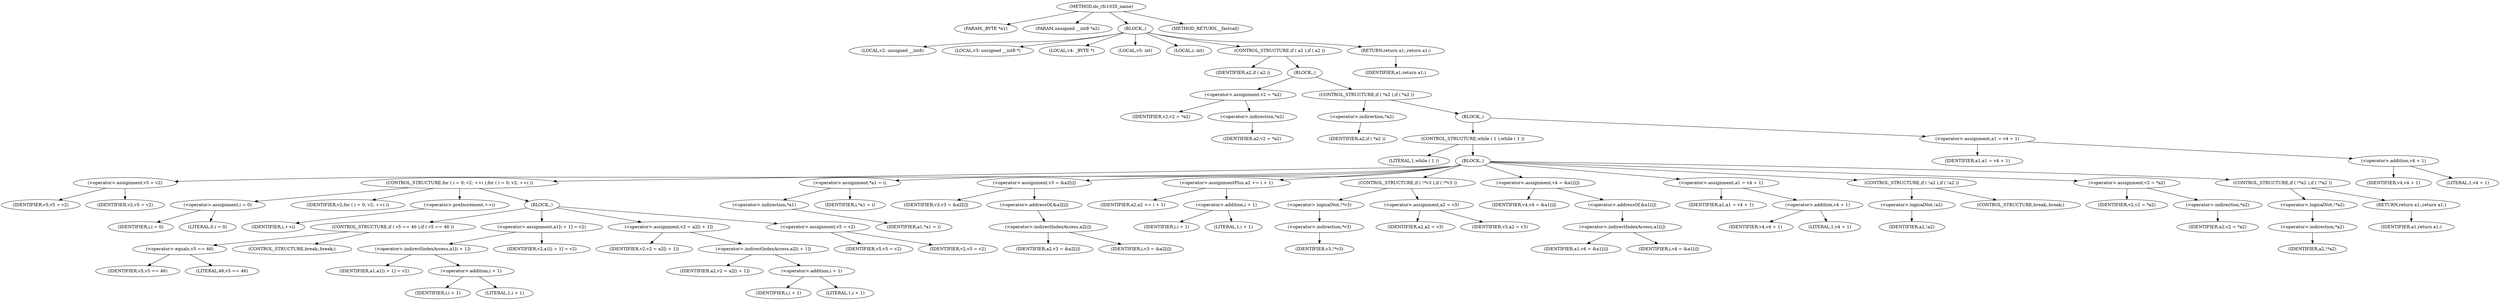digraph do_rfc1035_name {  
"1000106" [label = "(METHOD,do_rfc1035_name)" ]
"1000107" [label = "(PARAM,_BYTE *a1)" ]
"1000108" [label = "(PARAM,unsigned __int8 *a2)" ]
"1000109" [label = "(BLOCK,,)" ]
"1000110" [label = "(LOCAL,v2: unsigned __int8)" ]
"1000111" [label = "(LOCAL,v3: unsigned __int8 *)" ]
"1000112" [label = "(LOCAL,v4: _BYTE *)" ]
"1000113" [label = "(LOCAL,v5: int)" ]
"1000114" [label = "(LOCAL,i: int)" ]
"1000115" [label = "(CONTROL_STRUCTURE,if ( a2 ),if ( a2 ))" ]
"1000116" [label = "(IDENTIFIER,a2,if ( a2 ))" ]
"1000117" [label = "(BLOCK,,)" ]
"1000118" [label = "(<operator>.assignment,v2 = *a2)" ]
"1000119" [label = "(IDENTIFIER,v2,v2 = *a2)" ]
"1000120" [label = "(<operator>.indirection,*a2)" ]
"1000121" [label = "(IDENTIFIER,a2,v2 = *a2)" ]
"1000122" [label = "(CONTROL_STRUCTURE,if ( *a2 ),if ( *a2 ))" ]
"1000123" [label = "(<operator>.indirection,*a2)" ]
"1000124" [label = "(IDENTIFIER,a2,if ( *a2 ))" ]
"1000125" [label = "(BLOCK,,)" ]
"1000126" [label = "(CONTROL_STRUCTURE,while ( 1 ),while ( 1 ))" ]
"1000127" [label = "(LITERAL,1,while ( 1 ))" ]
"1000128" [label = "(BLOCK,,)" ]
"1000129" [label = "(<operator>.assignment,v5 = v2)" ]
"1000130" [label = "(IDENTIFIER,v5,v5 = v2)" ]
"1000131" [label = "(IDENTIFIER,v2,v5 = v2)" ]
"1000132" [label = "(CONTROL_STRUCTURE,for ( i = 0; v2; ++i ),for ( i = 0; v2; ++i ))" ]
"1000133" [label = "(<operator>.assignment,i = 0)" ]
"1000134" [label = "(IDENTIFIER,i,i = 0)" ]
"1000135" [label = "(LITERAL,0,i = 0)" ]
"1000136" [label = "(IDENTIFIER,v2,for ( i = 0; v2; ++i ))" ]
"1000137" [label = "(<operator>.preIncrement,++i)" ]
"1000138" [label = "(IDENTIFIER,i,++i)" ]
"1000139" [label = "(BLOCK,,)" ]
"1000140" [label = "(CONTROL_STRUCTURE,if ( v5 == 46 ),if ( v5 == 46 ))" ]
"1000141" [label = "(<operator>.equals,v5 == 46)" ]
"1000142" [label = "(IDENTIFIER,v5,v5 == 46)" ]
"1000143" [label = "(LITERAL,46,v5 == 46)" ]
"1000144" [label = "(CONTROL_STRUCTURE,break;,break;)" ]
"1000145" [label = "(<operator>.assignment,a1[i + 1] = v2)" ]
"1000146" [label = "(<operator>.indirectIndexAccess,a1[i + 1])" ]
"1000147" [label = "(IDENTIFIER,a1,a1[i + 1] = v2)" ]
"1000148" [label = "(<operator>.addition,i + 1)" ]
"1000149" [label = "(IDENTIFIER,i,i + 1)" ]
"1000150" [label = "(LITERAL,1,i + 1)" ]
"1000151" [label = "(IDENTIFIER,v2,a1[i + 1] = v2)" ]
"1000152" [label = "(<operator>.assignment,v2 = a2[i + 1])" ]
"1000153" [label = "(IDENTIFIER,v2,v2 = a2[i + 1])" ]
"1000154" [label = "(<operator>.indirectIndexAccess,a2[i + 1])" ]
"1000155" [label = "(IDENTIFIER,a2,v2 = a2[i + 1])" ]
"1000156" [label = "(<operator>.addition,i + 1)" ]
"1000157" [label = "(IDENTIFIER,i,i + 1)" ]
"1000158" [label = "(LITERAL,1,i + 1)" ]
"1000159" [label = "(<operator>.assignment,v5 = v2)" ]
"1000160" [label = "(IDENTIFIER,v5,v5 = v2)" ]
"1000161" [label = "(IDENTIFIER,v2,v5 = v2)" ]
"1000162" [label = "(<operator>.assignment,*a1 = i)" ]
"1000163" [label = "(<operator>.indirection,*a1)" ]
"1000164" [label = "(IDENTIFIER,a1,*a1 = i)" ]
"1000165" [label = "(IDENTIFIER,i,*a1 = i)" ]
"1000166" [label = "(<operator>.assignment,v3 = &a2[i])" ]
"1000167" [label = "(IDENTIFIER,v3,v3 = &a2[i])" ]
"1000168" [label = "(<operator>.addressOf,&a2[i])" ]
"1000169" [label = "(<operator>.indirectIndexAccess,a2[i])" ]
"1000170" [label = "(IDENTIFIER,a2,v3 = &a2[i])" ]
"1000171" [label = "(IDENTIFIER,i,v3 = &a2[i])" ]
"1000172" [label = "(<operator>.assignmentPlus,a2 += i + 1)" ]
"1000173" [label = "(IDENTIFIER,a2,a2 += i + 1)" ]
"1000174" [label = "(<operator>.addition,i + 1)" ]
"1000175" [label = "(IDENTIFIER,i,i + 1)" ]
"1000176" [label = "(LITERAL,1,i + 1)" ]
"1000177" [label = "(CONTROL_STRUCTURE,if ( !*v3 ),if ( !*v3 ))" ]
"1000178" [label = "(<operator>.logicalNot,!*v3)" ]
"1000179" [label = "(<operator>.indirection,*v3)" ]
"1000180" [label = "(IDENTIFIER,v3,!*v3)" ]
"1000181" [label = "(<operator>.assignment,a2 = v3)" ]
"1000182" [label = "(IDENTIFIER,a2,a2 = v3)" ]
"1000183" [label = "(IDENTIFIER,v3,a2 = v3)" ]
"1000184" [label = "(<operator>.assignment,v4 = &a1[i])" ]
"1000185" [label = "(IDENTIFIER,v4,v4 = &a1[i])" ]
"1000186" [label = "(<operator>.addressOf,&a1[i])" ]
"1000187" [label = "(<operator>.indirectIndexAccess,a1[i])" ]
"1000188" [label = "(IDENTIFIER,a1,v4 = &a1[i])" ]
"1000189" [label = "(IDENTIFIER,i,v4 = &a1[i])" ]
"1000190" [label = "(<operator>.assignment,a1 = v4 + 1)" ]
"1000191" [label = "(IDENTIFIER,a1,a1 = v4 + 1)" ]
"1000192" [label = "(<operator>.addition,v4 + 1)" ]
"1000193" [label = "(IDENTIFIER,v4,v4 + 1)" ]
"1000194" [label = "(LITERAL,1,v4 + 1)" ]
"1000195" [label = "(CONTROL_STRUCTURE,if ( !a2 ),if ( !a2 ))" ]
"1000196" [label = "(<operator>.logicalNot,!a2)" ]
"1000197" [label = "(IDENTIFIER,a2,!a2)" ]
"1000198" [label = "(CONTROL_STRUCTURE,break;,break;)" ]
"1000199" [label = "(<operator>.assignment,v2 = *a2)" ]
"1000200" [label = "(IDENTIFIER,v2,v2 = *a2)" ]
"1000201" [label = "(<operator>.indirection,*a2)" ]
"1000202" [label = "(IDENTIFIER,a2,v2 = *a2)" ]
"1000203" [label = "(CONTROL_STRUCTURE,if ( !*a2 ),if ( !*a2 ))" ]
"1000204" [label = "(<operator>.logicalNot,!*a2)" ]
"1000205" [label = "(<operator>.indirection,*a2)" ]
"1000206" [label = "(IDENTIFIER,a2,!*a2)" ]
"1000207" [label = "(RETURN,return a1;,return a1;)" ]
"1000208" [label = "(IDENTIFIER,a1,return a1;)" ]
"1000209" [label = "(<operator>.assignment,a1 = v4 + 1)" ]
"1000210" [label = "(IDENTIFIER,a1,a1 = v4 + 1)" ]
"1000211" [label = "(<operator>.addition,v4 + 1)" ]
"1000212" [label = "(IDENTIFIER,v4,v4 + 1)" ]
"1000213" [label = "(LITERAL,1,v4 + 1)" ]
"1000214" [label = "(RETURN,return a1;,return a1;)" ]
"1000215" [label = "(IDENTIFIER,a1,return a1;)" ]
"1000216" [label = "(METHOD_RETURN,__fastcall)" ]
  "1000106" -> "1000107" 
  "1000106" -> "1000108" 
  "1000106" -> "1000109" 
  "1000106" -> "1000216" 
  "1000109" -> "1000110" 
  "1000109" -> "1000111" 
  "1000109" -> "1000112" 
  "1000109" -> "1000113" 
  "1000109" -> "1000114" 
  "1000109" -> "1000115" 
  "1000109" -> "1000214" 
  "1000115" -> "1000116" 
  "1000115" -> "1000117" 
  "1000117" -> "1000118" 
  "1000117" -> "1000122" 
  "1000118" -> "1000119" 
  "1000118" -> "1000120" 
  "1000120" -> "1000121" 
  "1000122" -> "1000123" 
  "1000122" -> "1000125" 
  "1000123" -> "1000124" 
  "1000125" -> "1000126" 
  "1000125" -> "1000209" 
  "1000126" -> "1000127" 
  "1000126" -> "1000128" 
  "1000128" -> "1000129" 
  "1000128" -> "1000132" 
  "1000128" -> "1000162" 
  "1000128" -> "1000166" 
  "1000128" -> "1000172" 
  "1000128" -> "1000177" 
  "1000128" -> "1000184" 
  "1000128" -> "1000190" 
  "1000128" -> "1000195" 
  "1000128" -> "1000199" 
  "1000128" -> "1000203" 
  "1000129" -> "1000130" 
  "1000129" -> "1000131" 
  "1000132" -> "1000133" 
  "1000132" -> "1000136" 
  "1000132" -> "1000137" 
  "1000132" -> "1000139" 
  "1000133" -> "1000134" 
  "1000133" -> "1000135" 
  "1000137" -> "1000138" 
  "1000139" -> "1000140" 
  "1000139" -> "1000145" 
  "1000139" -> "1000152" 
  "1000139" -> "1000159" 
  "1000140" -> "1000141" 
  "1000140" -> "1000144" 
  "1000141" -> "1000142" 
  "1000141" -> "1000143" 
  "1000145" -> "1000146" 
  "1000145" -> "1000151" 
  "1000146" -> "1000147" 
  "1000146" -> "1000148" 
  "1000148" -> "1000149" 
  "1000148" -> "1000150" 
  "1000152" -> "1000153" 
  "1000152" -> "1000154" 
  "1000154" -> "1000155" 
  "1000154" -> "1000156" 
  "1000156" -> "1000157" 
  "1000156" -> "1000158" 
  "1000159" -> "1000160" 
  "1000159" -> "1000161" 
  "1000162" -> "1000163" 
  "1000162" -> "1000165" 
  "1000163" -> "1000164" 
  "1000166" -> "1000167" 
  "1000166" -> "1000168" 
  "1000168" -> "1000169" 
  "1000169" -> "1000170" 
  "1000169" -> "1000171" 
  "1000172" -> "1000173" 
  "1000172" -> "1000174" 
  "1000174" -> "1000175" 
  "1000174" -> "1000176" 
  "1000177" -> "1000178" 
  "1000177" -> "1000181" 
  "1000178" -> "1000179" 
  "1000179" -> "1000180" 
  "1000181" -> "1000182" 
  "1000181" -> "1000183" 
  "1000184" -> "1000185" 
  "1000184" -> "1000186" 
  "1000186" -> "1000187" 
  "1000187" -> "1000188" 
  "1000187" -> "1000189" 
  "1000190" -> "1000191" 
  "1000190" -> "1000192" 
  "1000192" -> "1000193" 
  "1000192" -> "1000194" 
  "1000195" -> "1000196" 
  "1000195" -> "1000198" 
  "1000196" -> "1000197" 
  "1000199" -> "1000200" 
  "1000199" -> "1000201" 
  "1000201" -> "1000202" 
  "1000203" -> "1000204" 
  "1000203" -> "1000207" 
  "1000204" -> "1000205" 
  "1000205" -> "1000206" 
  "1000207" -> "1000208" 
  "1000209" -> "1000210" 
  "1000209" -> "1000211" 
  "1000211" -> "1000212" 
  "1000211" -> "1000213" 
  "1000214" -> "1000215" 
}
